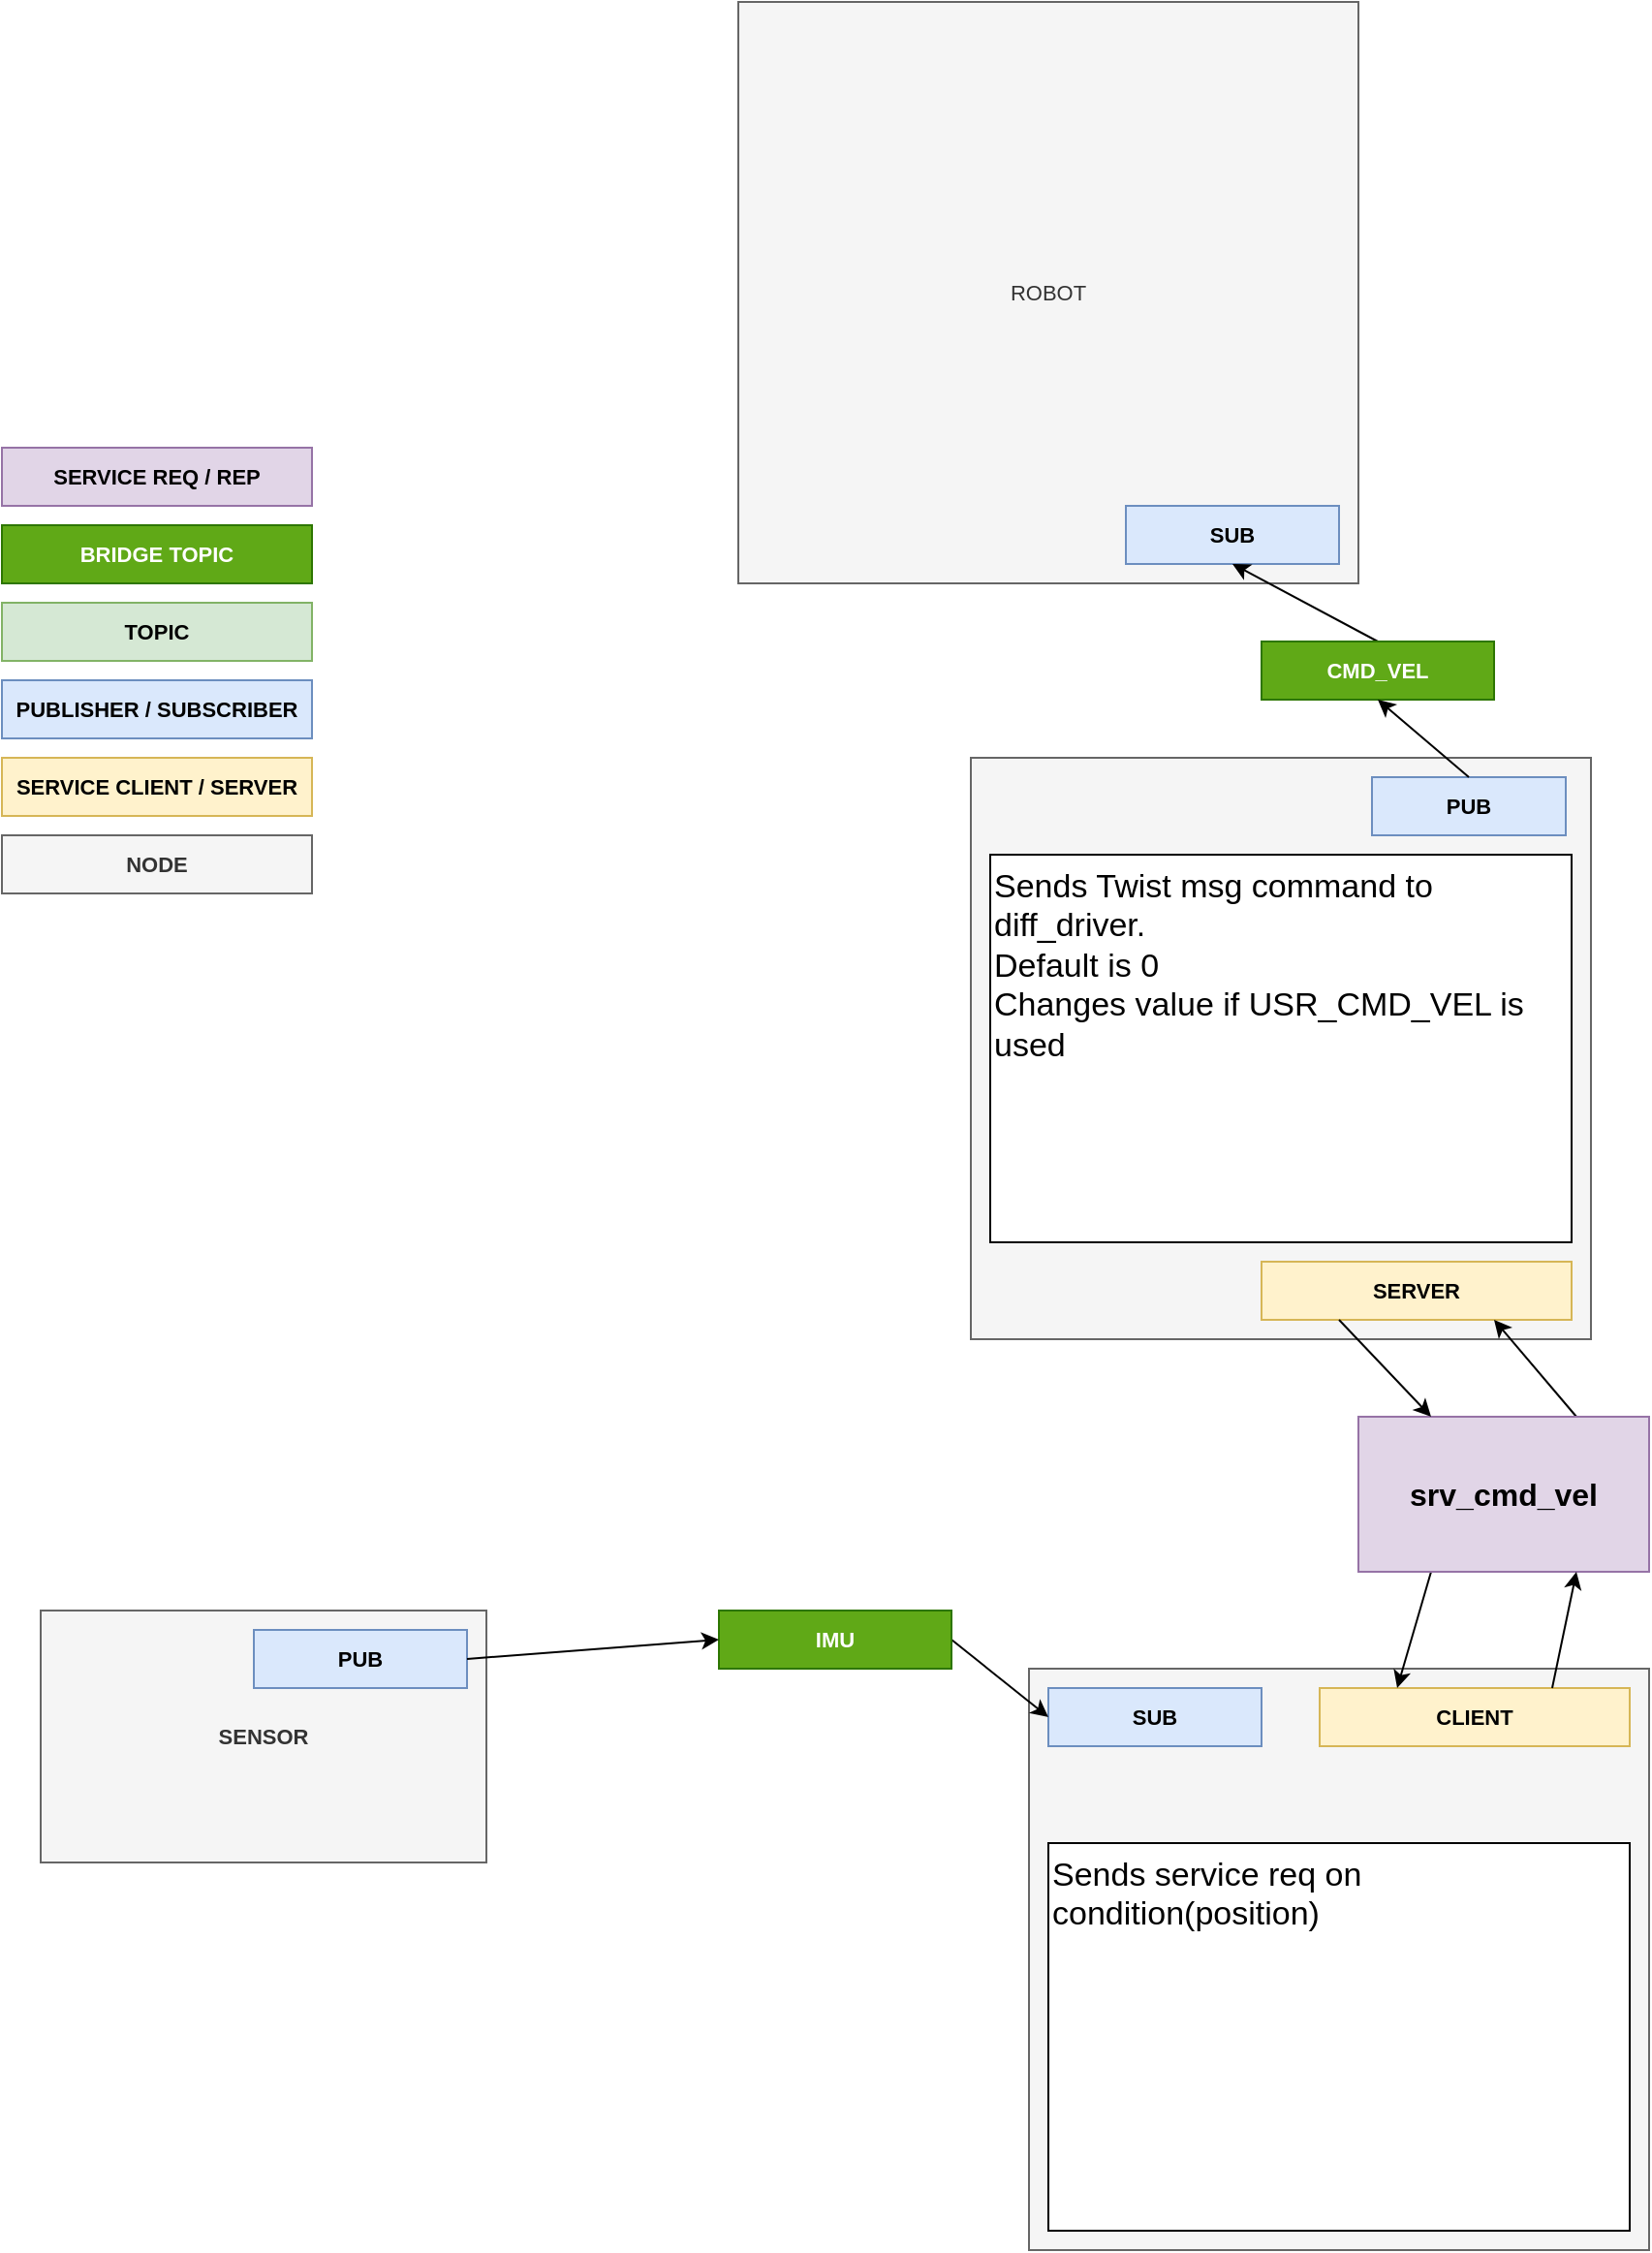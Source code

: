 <mxfile version="21.7.2" type="device">
  <diagram name="Page-1" id="99AzHc4qrtSTLvsQaRG9">
    <mxGraphModel dx="3359" dy="994" grid="1" gridSize="10" guides="1" tooltips="1" connect="1" arrows="1" fold="1" page="1" pageScale="1" pageWidth="827" pageHeight="1169" math="0" shadow="0">
      <root>
        <mxCell id="0" />
        <mxCell id="1" parent="0" />
        <mxCell id="APMK42wIIL-UIDDwpVV--79" value="" style="group" vertex="1" connectable="0" parent="1">
          <mxGeometry x="-1020" y="900" width="230" height="130" as="geometry" />
        </mxCell>
        <mxCell id="APMK42wIIL-UIDDwpVV--71" value="&lt;b&gt;SENSOR&lt;/b&gt;" style="rounded=0;whiteSpace=wrap;html=1;fontFamily=Helvetica;fontSize=11;fillColor=#f5f5f5;strokeColor=#666666;fontColor=#333333;" vertex="1" parent="APMK42wIIL-UIDDwpVV--79">
          <mxGeometry width="230" height="130" as="geometry" />
        </mxCell>
        <mxCell id="APMK42wIIL-UIDDwpVV--73" value="PUB" style="rounded=0;whiteSpace=wrap;html=1;fontFamily=Helvetica;fontSize=11;fillColor=#dae8fc;strokeColor=#6c8ebf;fontStyle=1" vertex="1" parent="APMK42wIIL-UIDDwpVV--79">
          <mxGeometry x="110" y="10" width="110" height="30" as="geometry" />
        </mxCell>
        <mxCell id="APMK42wIIL-UIDDwpVV--54" value="" style="group;fontStyle=1" vertex="1" connectable="0" parent="1">
          <mxGeometry x="-660" y="70" width="320" height="300" as="geometry" />
        </mxCell>
        <mxCell id="APMK42wIIL-UIDDwpVV--55" value="ROBOT" style="rounded=0;whiteSpace=wrap;html=1;fontFamily=Helvetica;fontSize=11;fillColor=#f5f5f5;strokeColor=#666666;fontColor=#333333;" vertex="1" parent="APMK42wIIL-UIDDwpVV--54">
          <mxGeometry width="320" height="300" as="geometry" />
        </mxCell>
        <mxCell id="APMK42wIIL-UIDDwpVV--56" value="SUB" style="rounded=0;whiteSpace=wrap;html=1;fontFamily=Helvetica;fontSize=11;fillColor=#dae8fc;strokeColor=#6c8ebf;fontStyle=1" vertex="1" parent="APMK42wIIL-UIDDwpVV--54">
          <mxGeometry x="200" y="260" width="110" height="30" as="geometry" />
        </mxCell>
        <mxCell id="APMK42wIIL-UIDDwpVV--44" value="" style="group;fontStyle=1" vertex="1" connectable="0" parent="1">
          <mxGeometry x="-540" y="460" width="320" height="300" as="geometry" />
        </mxCell>
        <mxCell id="APMK42wIIL-UIDDwpVV--36" value="" style="rounded=0;whiteSpace=wrap;html=1;fontFamily=Helvetica;fontSize=11;fillColor=#f5f5f5;strokeColor=#666666;fontColor=#333333;" vertex="1" parent="APMK42wIIL-UIDDwpVV--44">
          <mxGeometry width="320" height="300" as="geometry" />
        </mxCell>
        <mxCell id="APMK42wIIL-UIDDwpVV--83" value="&lt;div&gt;Sends Twist msg command to diff_driver.&lt;/div&gt;&lt;div&gt;Default is 0&lt;/div&gt;&lt;div&gt;Changes value if USR_CMD_VEL is used&lt;br&gt;&lt;/div&gt;" style="rounded=0;whiteSpace=wrap;html=1;fontFamily=Helvetica;fontSize=17;fontColor=default;align=left;verticalAlign=top;" vertex="1" parent="APMK42wIIL-UIDDwpVV--44">
          <mxGeometry x="10" y="50" width="300" height="200" as="geometry" />
        </mxCell>
        <mxCell id="APMK42wIIL-UIDDwpVV--84" value="PUB" style="rounded=0;whiteSpace=wrap;html=1;fontFamily=Helvetica;fontSize=11;fillColor=#dae8fc;strokeColor=#6c8ebf;fontStyle=1" vertex="1" parent="APMK42wIIL-UIDDwpVV--44">
          <mxGeometry x="207" y="10" width="100" height="30" as="geometry" />
        </mxCell>
        <mxCell id="APMK42wIIL-UIDDwpVV--59" value="SERVER" style="rounded=0;whiteSpace=wrap;html=1;fontFamily=Helvetica;fontSize=11;fillColor=#fff2cc;strokeColor=#d6b656;fontStyle=1" vertex="1" parent="APMK42wIIL-UIDDwpVV--44">
          <mxGeometry x="150" y="260" width="160" height="30" as="geometry" />
        </mxCell>
        <mxCell id="APMK42wIIL-UIDDwpVV--39" value="&lt;span&gt;PUBLISHER&lt;/span&gt; / SUBSCRIBER" style="rounded=0;whiteSpace=wrap;html=1;fontFamily=Helvetica;fontSize=11;fillColor=#dae8fc;strokeColor=#6c8ebf;fontStyle=1" vertex="1" parent="1">
          <mxGeometry x="-1040" y="420" width="160" height="30" as="geometry" />
        </mxCell>
        <mxCell id="APMK42wIIL-UIDDwpVV--40" value="&lt;span&gt;SERVICE&lt;/span&gt; CLIENT / SERVER" style="rounded=0;whiteSpace=wrap;html=1;fontFamily=Helvetica;fontSize=11;fillColor=#fff2cc;strokeColor=#d6b656;fontStyle=1" vertex="1" parent="1">
          <mxGeometry x="-1040" y="460" width="160" height="30" as="geometry" />
        </mxCell>
        <mxCell id="APMK42wIIL-UIDDwpVV--43" value="NODE" style="rounded=0;whiteSpace=wrap;html=1;fontFamily=Helvetica;fontSize=11;fillColor=#f5f5f5;strokeColor=#666666;fontStyle=1;fontColor=#333333;" vertex="1" parent="1">
          <mxGeometry x="-1040" y="500" width="160" height="30" as="geometry" />
        </mxCell>
        <mxCell id="APMK42wIIL-UIDDwpVV--48" value="TOPIC" style="rounded=0;whiteSpace=wrap;html=1;fontFamily=Helvetica;fontSize=11;fillColor=#d5e8d4;strokeColor=#82b366;fontStyle=1" vertex="1" parent="1">
          <mxGeometry x="-1040" y="380" width="160" height="30" as="geometry" />
        </mxCell>
        <mxCell id="APMK42wIIL-UIDDwpVV--58" style="edgeStyle=none;shape=connector;rounded=0;orthogonalLoop=1;jettySize=auto;html=1;exitX=0.5;exitY=0;exitDx=0;exitDy=0;entryX=0.5;entryY=1;entryDx=0;entryDy=0;labelBackgroundColor=default;strokeColor=default;fontFamily=Helvetica;fontSize=11;fontColor=default;endArrow=classic;" edge="1" parent="1" source="APMK42wIIL-UIDDwpVV--52" target="APMK42wIIL-UIDDwpVV--56">
          <mxGeometry relative="1" as="geometry" />
        </mxCell>
        <mxCell id="APMK42wIIL-UIDDwpVV--52" value="CMD_VEL" style="rounded=0;whiteSpace=wrap;html=1;fontFamily=Helvetica;fontSize=11;fillColor=#60a917;strokeColor=#2D7600;fontStyle=1;fontColor=#ffffff;" vertex="1" parent="1">
          <mxGeometry x="-390" y="400" width="120" height="30" as="geometry" />
        </mxCell>
        <mxCell id="APMK42wIIL-UIDDwpVV--53" style="edgeStyle=none;shape=connector;rounded=0;orthogonalLoop=1;jettySize=auto;html=1;exitX=0.5;exitY=0;exitDx=0;exitDy=0;entryX=0.5;entryY=1;entryDx=0;entryDy=0;labelBackgroundColor=default;strokeColor=default;fontFamily=Helvetica;fontSize=11;fontColor=default;endArrow=classic;" edge="1" parent="1" source="APMK42wIIL-UIDDwpVV--84" target="APMK42wIIL-UIDDwpVV--52">
          <mxGeometry relative="1" as="geometry" />
        </mxCell>
        <mxCell id="APMK42wIIL-UIDDwpVV--60" value="" style="group" vertex="1" connectable="0" parent="1">
          <mxGeometry x="-510" y="930" width="320" height="300" as="geometry" />
        </mxCell>
        <mxCell id="APMK42wIIL-UIDDwpVV--61" value="" style="rounded=0;whiteSpace=wrap;html=1;fontFamily=Helvetica;fontSize=11;fillColor=#f5f5f5;strokeColor=#666666;fontColor=#333333;" vertex="1" parent="APMK42wIIL-UIDDwpVV--60">
          <mxGeometry width="320" height="300" as="geometry" />
        </mxCell>
        <mxCell id="APMK42wIIL-UIDDwpVV--63" value="CLIENT" style="rounded=0;whiteSpace=wrap;html=1;fontFamily=Helvetica;fontSize=11;fillColor=#fff2cc;strokeColor=#d6b656;fontStyle=1" vertex="1" parent="APMK42wIIL-UIDDwpVV--60">
          <mxGeometry x="150" y="10" width="160" height="30" as="geometry" />
        </mxCell>
        <mxCell id="APMK42wIIL-UIDDwpVV--77" value="SUB" style="rounded=0;whiteSpace=wrap;html=1;fontFamily=Helvetica;fontSize=11;fillColor=#dae8fc;strokeColor=#6c8ebf;fontStyle=1" vertex="1" parent="APMK42wIIL-UIDDwpVV--60">
          <mxGeometry x="10" y="10" width="110" height="30" as="geometry" />
        </mxCell>
        <mxCell id="APMK42wIIL-UIDDwpVV--81" value="Sends service req on condition(position)" style="rounded=0;whiteSpace=wrap;html=1;fontFamily=Helvetica;fontSize=17;fontColor=default;align=left;verticalAlign=top;" vertex="1" parent="APMK42wIIL-UIDDwpVV--60">
          <mxGeometry x="10" y="90" width="300" height="200" as="geometry" />
        </mxCell>
        <mxCell id="APMK42wIIL-UIDDwpVV--64" value="SERVICE REQ / REP" style="rounded=0;whiteSpace=wrap;html=1;fontFamily=Helvetica;fontSize=11;fillColor=#e1d5e7;strokeColor=#9673a6;fontStyle=1" vertex="1" parent="1">
          <mxGeometry x="-1040" y="300" width="160" height="30" as="geometry" />
        </mxCell>
        <mxCell id="APMK42wIIL-UIDDwpVV--67" style="edgeStyle=none;shape=connector;rounded=0;orthogonalLoop=1;jettySize=auto;html=1;exitX=0.75;exitY=0;exitDx=0;exitDy=0;entryX=0.75;entryY=1;entryDx=0;entryDy=0;labelBackgroundColor=default;strokeColor=default;fontFamily=Helvetica;fontSize=11;fontColor=default;endArrow=classic;" edge="1" parent="1" source="APMK42wIIL-UIDDwpVV--65" target="APMK42wIIL-UIDDwpVV--59">
          <mxGeometry relative="1" as="geometry" />
        </mxCell>
        <mxCell id="APMK42wIIL-UIDDwpVV--69" style="edgeStyle=none;shape=connector;rounded=0;orthogonalLoop=1;jettySize=auto;html=1;exitX=0.25;exitY=1;exitDx=0;exitDy=0;entryX=0.25;entryY=0;entryDx=0;entryDy=0;labelBackgroundColor=default;strokeColor=default;fontFamily=Helvetica;fontSize=11;fontColor=default;endArrow=classic;" edge="1" parent="1" source="APMK42wIIL-UIDDwpVV--65" target="APMK42wIIL-UIDDwpVV--63">
          <mxGeometry relative="1" as="geometry" />
        </mxCell>
        <mxCell id="APMK42wIIL-UIDDwpVV--65" value="&lt;font style=&quot;font-size: 16px;&quot;&gt;srv_cmd_vel&lt;/font&gt;" style="rounded=0;whiteSpace=wrap;html=1;fontFamily=Helvetica;fontSize=11;fillColor=#e1d5e7;strokeColor=#9673a6;fontStyle=1" vertex="1" parent="1">
          <mxGeometry x="-340" y="800" width="150" height="80" as="geometry" />
        </mxCell>
        <mxCell id="APMK42wIIL-UIDDwpVV--66" style="edgeStyle=none;shape=connector;rounded=0;orthogonalLoop=1;jettySize=auto;html=1;exitX=0.75;exitY=0;exitDx=0;exitDy=0;entryX=0.75;entryY=1;entryDx=0;entryDy=0;labelBackgroundColor=default;strokeColor=default;fontFamily=Helvetica;fontSize=11;fontColor=default;endArrow=classic;" edge="1" parent="1" source="APMK42wIIL-UIDDwpVV--63" target="APMK42wIIL-UIDDwpVV--65">
          <mxGeometry relative="1" as="geometry" />
        </mxCell>
        <mxCell id="APMK42wIIL-UIDDwpVV--68" style="edgeStyle=none;shape=connector;rounded=0;orthogonalLoop=1;jettySize=auto;html=1;exitX=0.25;exitY=1;exitDx=0;exitDy=0;entryX=0.25;entryY=0;entryDx=0;entryDy=0;labelBackgroundColor=default;strokeColor=default;fontFamily=Helvetica;fontSize=11;fontColor=default;endArrow=classic;" edge="1" parent="1" source="APMK42wIIL-UIDDwpVV--59" target="APMK42wIIL-UIDDwpVV--65">
          <mxGeometry relative="1" as="geometry" />
        </mxCell>
        <mxCell id="APMK42wIIL-UIDDwpVV--78" style="edgeStyle=none;shape=connector;rounded=0;orthogonalLoop=1;jettySize=auto;html=1;exitX=1;exitY=0.5;exitDx=0;exitDy=0;entryX=0;entryY=0.5;entryDx=0;entryDy=0;labelBackgroundColor=default;strokeColor=default;fontFamily=Helvetica;fontSize=11;fontColor=default;endArrow=classic;" edge="1" parent="1" source="APMK42wIIL-UIDDwpVV--74" target="APMK42wIIL-UIDDwpVV--77">
          <mxGeometry relative="1" as="geometry" />
        </mxCell>
        <mxCell id="APMK42wIIL-UIDDwpVV--74" value="IMU" style="rounded=0;whiteSpace=wrap;html=1;fontFamily=Helvetica;fontSize=11;fillColor=#60a917;strokeColor=#2D7600;fontStyle=1;fontColor=#ffffff;" vertex="1" parent="1">
          <mxGeometry x="-670" y="900" width="120" height="30" as="geometry" />
        </mxCell>
        <mxCell id="APMK42wIIL-UIDDwpVV--75" style="edgeStyle=none;shape=connector;rounded=0;orthogonalLoop=1;jettySize=auto;html=1;exitX=1;exitY=0.5;exitDx=0;exitDy=0;entryX=0;entryY=0.5;entryDx=0;entryDy=0;labelBackgroundColor=default;strokeColor=default;fontFamily=Helvetica;fontSize=11;fontColor=default;endArrow=classic;" edge="1" parent="1" source="APMK42wIIL-UIDDwpVV--73" target="APMK42wIIL-UIDDwpVV--74">
          <mxGeometry relative="1" as="geometry" />
        </mxCell>
        <mxCell id="APMK42wIIL-UIDDwpVV--98" value="BRIDGE TOPIC" style="rounded=0;whiteSpace=wrap;html=1;fontFamily=Helvetica;fontSize=11;fillColor=#60a917;strokeColor=#2D7600;fontStyle=1;fontColor=#ffffff;" vertex="1" parent="1">
          <mxGeometry x="-1040" y="340" width="160" height="30" as="geometry" />
        </mxCell>
      </root>
    </mxGraphModel>
  </diagram>
</mxfile>
